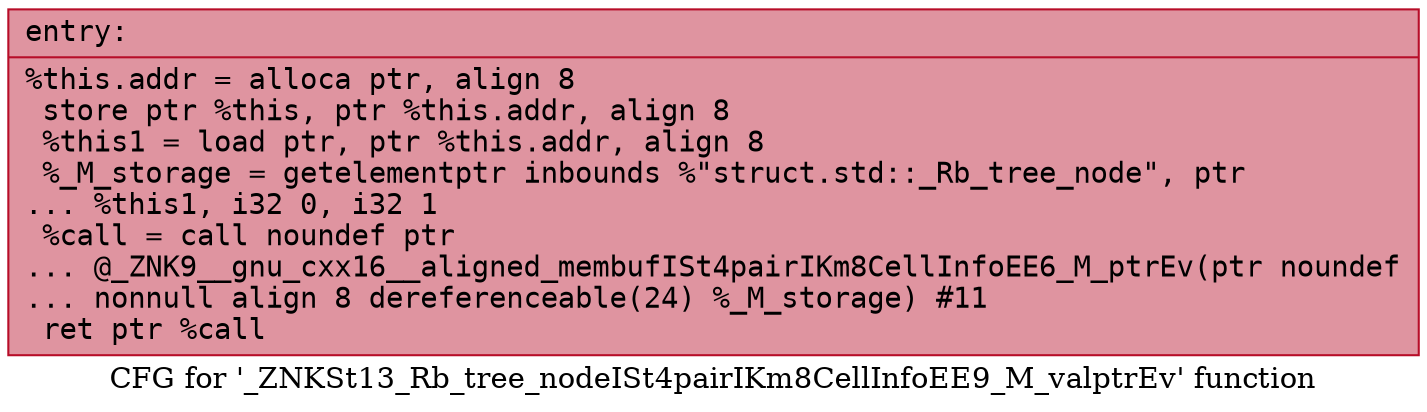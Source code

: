 digraph "CFG for '_ZNKSt13_Rb_tree_nodeISt4pairIKm8CellInfoEE9_M_valptrEv' function" {
	label="CFG for '_ZNKSt13_Rb_tree_nodeISt4pairIKm8CellInfoEE9_M_valptrEv' function";

	Node0x562da203f9a0 [shape=record,color="#b70d28ff", style=filled, fillcolor="#b70d2870" fontname="Courier",label="{entry:\l|  %this.addr = alloca ptr, align 8\l  store ptr %this, ptr %this.addr, align 8\l  %this1 = load ptr, ptr %this.addr, align 8\l  %_M_storage = getelementptr inbounds %\"struct.std::_Rb_tree_node\", ptr\l... %this1, i32 0, i32 1\l  %call = call noundef ptr\l... @_ZNK9__gnu_cxx16__aligned_membufISt4pairIKm8CellInfoEE6_M_ptrEv(ptr noundef\l... nonnull align 8 dereferenceable(24) %_M_storage) #11\l  ret ptr %call\l}"];
}
